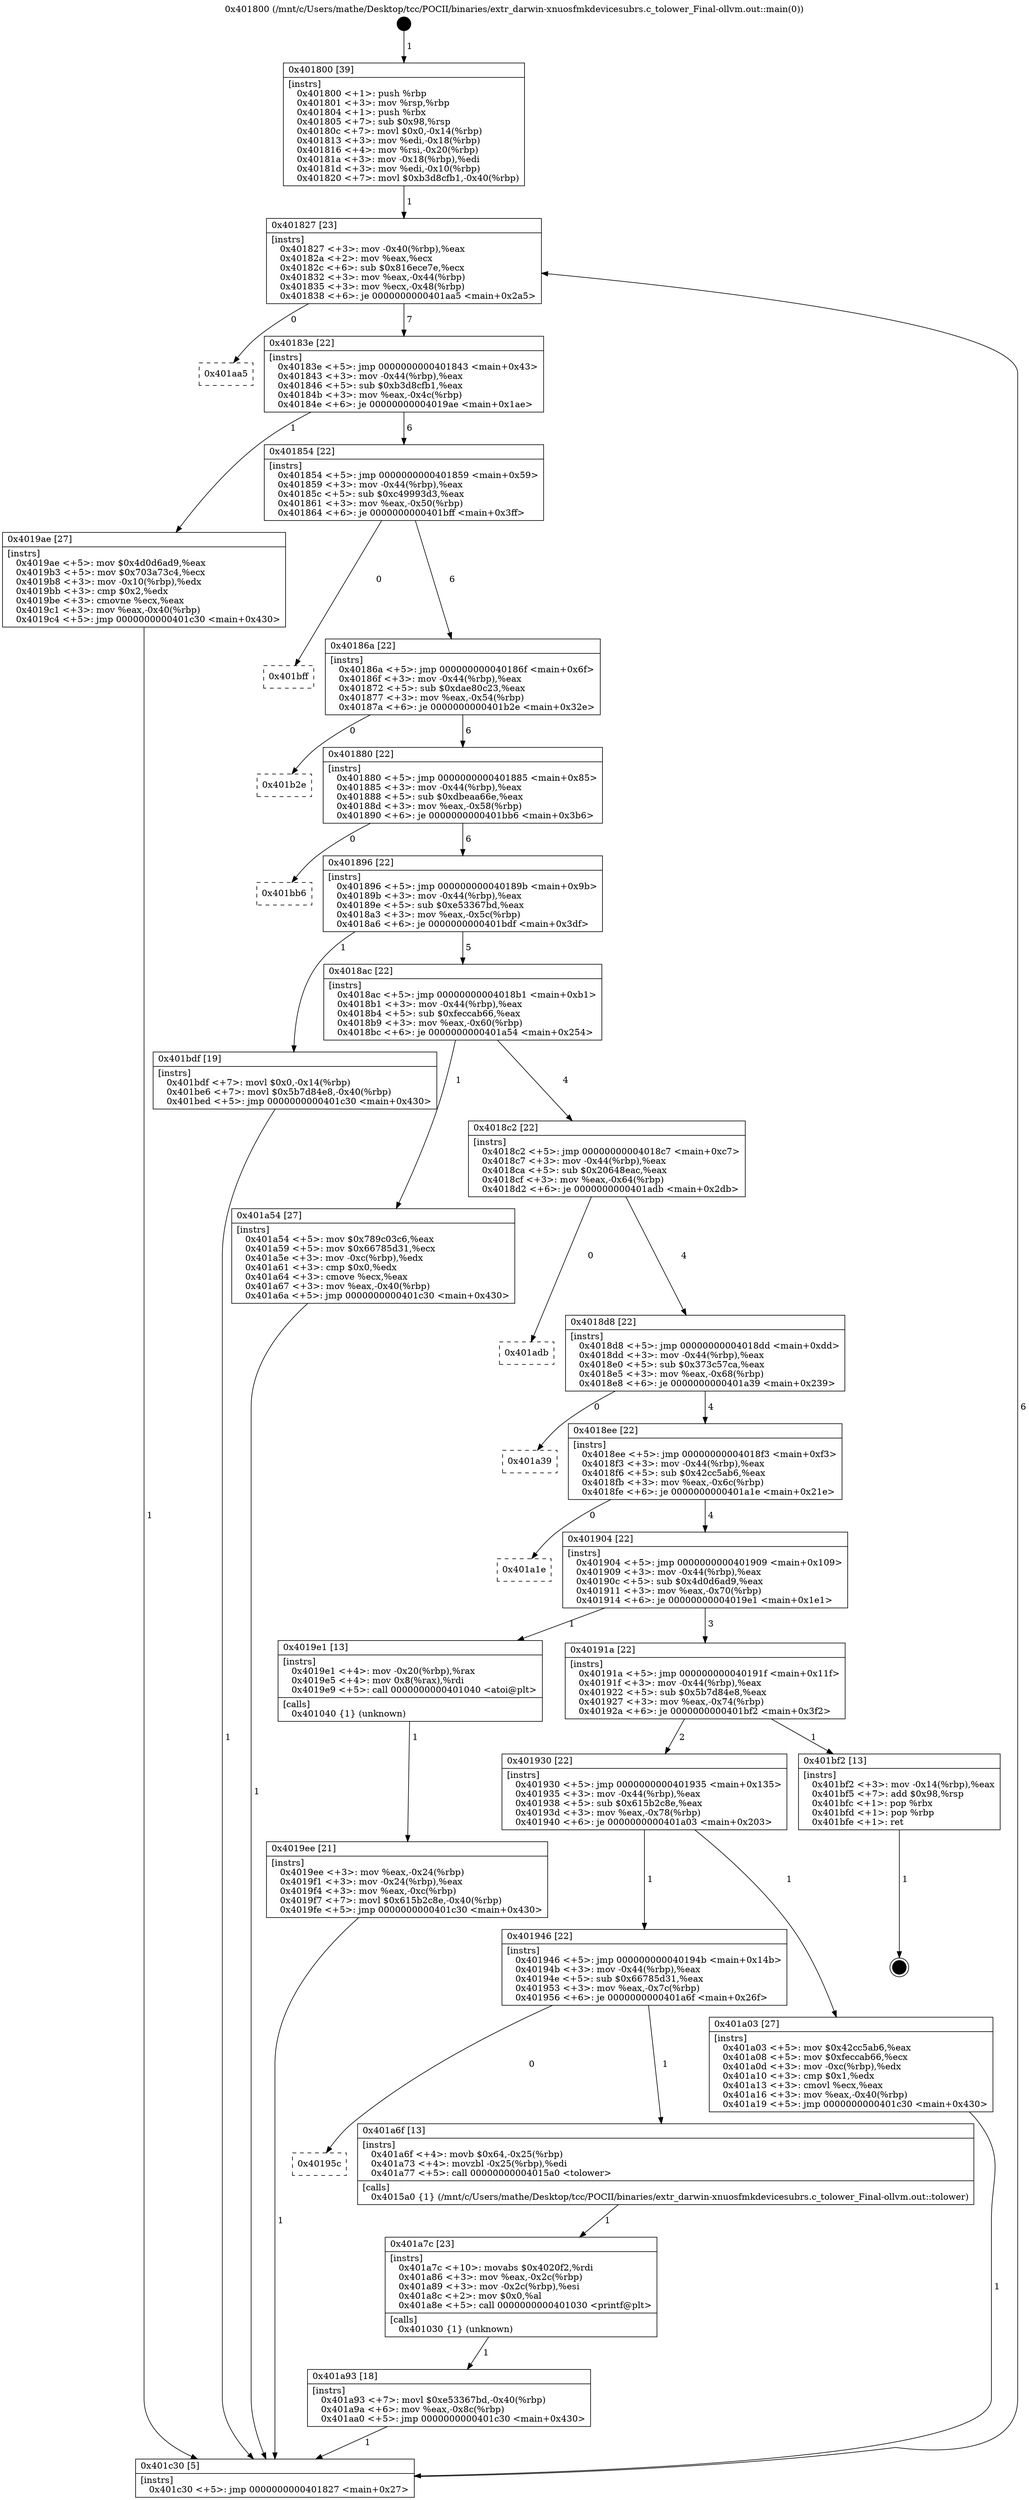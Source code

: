 digraph "0x401800" {
  label = "0x401800 (/mnt/c/Users/mathe/Desktop/tcc/POCII/binaries/extr_darwin-xnuosfmkdevicesubrs.c_tolower_Final-ollvm.out::main(0))"
  labelloc = "t"
  node[shape=record]

  Entry [label="",width=0.3,height=0.3,shape=circle,fillcolor=black,style=filled]
  "0x401827" [label="{
     0x401827 [23]\l
     | [instrs]\l
     &nbsp;&nbsp;0x401827 \<+3\>: mov -0x40(%rbp),%eax\l
     &nbsp;&nbsp;0x40182a \<+2\>: mov %eax,%ecx\l
     &nbsp;&nbsp;0x40182c \<+6\>: sub $0x816ece7e,%ecx\l
     &nbsp;&nbsp;0x401832 \<+3\>: mov %eax,-0x44(%rbp)\l
     &nbsp;&nbsp;0x401835 \<+3\>: mov %ecx,-0x48(%rbp)\l
     &nbsp;&nbsp;0x401838 \<+6\>: je 0000000000401aa5 \<main+0x2a5\>\l
  }"]
  "0x401aa5" [label="{
     0x401aa5\l
  }", style=dashed]
  "0x40183e" [label="{
     0x40183e [22]\l
     | [instrs]\l
     &nbsp;&nbsp;0x40183e \<+5\>: jmp 0000000000401843 \<main+0x43\>\l
     &nbsp;&nbsp;0x401843 \<+3\>: mov -0x44(%rbp),%eax\l
     &nbsp;&nbsp;0x401846 \<+5\>: sub $0xb3d8cfb1,%eax\l
     &nbsp;&nbsp;0x40184b \<+3\>: mov %eax,-0x4c(%rbp)\l
     &nbsp;&nbsp;0x40184e \<+6\>: je 00000000004019ae \<main+0x1ae\>\l
  }"]
  Exit [label="",width=0.3,height=0.3,shape=circle,fillcolor=black,style=filled,peripheries=2]
  "0x4019ae" [label="{
     0x4019ae [27]\l
     | [instrs]\l
     &nbsp;&nbsp;0x4019ae \<+5\>: mov $0x4d0d6ad9,%eax\l
     &nbsp;&nbsp;0x4019b3 \<+5\>: mov $0x703a73c4,%ecx\l
     &nbsp;&nbsp;0x4019b8 \<+3\>: mov -0x10(%rbp),%edx\l
     &nbsp;&nbsp;0x4019bb \<+3\>: cmp $0x2,%edx\l
     &nbsp;&nbsp;0x4019be \<+3\>: cmovne %ecx,%eax\l
     &nbsp;&nbsp;0x4019c1 \<+3\>: mov %eax,-0x40(%rbp)\l
     &nbsp;&nbsp;0x4019c4 \<+5\>: jmp 0000000000401c30 \<main+0x430\>\l
  }"]
  "0x401854" [label="{
     0x401854 [22]\l
     | [instrs]\l
     &nbsp;&nbsp;0x401854 \<+5\>: jmp 0000000000401859 \<main+0x59\>\l
     &nbsp;&nbsp;0x401859 \<+3\>: mov -0x44(%rbp),%eax\l
     &nbsp;&nbsp;0x40185c \<+5\>: sub $0xc49993d3,%eax\l
     &nbsp;&nbsp;0x401861 \<+3\>: mov %eax,-0x50(%rbp)\l
     &nbsp;&nbsp;0x401864 \<+6\>: je 0000000000401bff \<main+0x3ff\>\l
  }"]
  "0x401c30" [label="{
     0x401c30 [5]\l
     | [instrs]\l
     &nbsp;&nbsp;0x401c30 \<+5\>: jmp 0000000000401827 \<main+0x27\>\l
  }"]
  "0x401800" [label="{
     0x401800 [39]\l
     | [instrs]\l
     &nbsp;&nbsp;0x401800 \<+1\>: push %rbp\l
     &nbsp;&nbsp;0x401801 \<+3\>: mov %rsp,%rbp\l
     &nbsp;&nbsp;0x401804 \<+1\>: push %rbx\l
     &nbsp;&nbsp;0x401805 \<+7\>: sub $0x98,%rsp\l
     &nbsp;&nbsp;0x40180c \<+7\>: movl $0x0,-0x14(%rbp)\l
     &nbsp;&nbsp;0x401813 \<+3\>: mov %edi,-0x18(%rbp)\l
     &nbsp;&nbsp;0x401816 \<+4\>: mov %rsi,-0x20(%rbp)\l
     &nbsp;&nbsp;0x40181a \<+3\>: mov -0x18(%rbp),%edi\l
     &nbsp;&nbsp;0x40181d \<+3\>: mov %edi,-0x10(%rbp)\l
     &nbsp;&nbsp;0x401820 \<+7\>: movl $0xb3d8cfb1,-0x40(%rbp)\l
  }"]
  "0x401a93" [label="{
     0x401a93 [18]\l
     | [instrs]\l
     &nbsp;&nbsp;0x401a93 \<+7\>: movl $0xe53367bd,-0x40(%rbp)\l
     &nbsp;&nbsp;0x401a9a \<+6\>: mov %eax,-0x8c(%rbp)\l
     &nbsp;&nbsp;0x401aa0 \<+5\>: jmp 0000000000401c30 \<main+0x430\>\l
  }"]
  "0x401bff" [label="{
     0x401bff\l
  }", style=dashed]
  "0x40186a" [label="{
     0x40186a [22]\l
     | [instrs]\l
     &nbsp;&nbsp;0x40186a \<+5\>: jmp 000000000040186f \<main+0x6f\>\l
     &nbsp;&nbsp;0x40186f \<+3\>: mov -0x44(%rbp),%eax\l
     &nbsp;&nbsp;0x401872 \<+5\>: sub $0xdae80c23,%eax\l
     &nbsp;&nbsp;0x401877 \<+3\>: mov %eax,-0x54(%rbp)\l
     &nbsp;&nbsp;0x40187a \<+6\>: je 0000000000401b2e \<main+0x32e\>\l
  }"]
  "0x401a7c" [label="{
     0x401a7c [23]\l
     | [instrs]\l
     &nbsp;&nbsp;0x401a7c \<+10\>: movabs $0x4020f2,%rdi\l
     &nbsp;&nbsp;0x401a86 \<+3\>: mov %eax,-0x2c(%rbp)\l
     &nbsp;&nbsp;0x401a89 \<+3\>: mov -0x2c(%rbp),%esi\l
     &nbsp;&nbsp;0x401a8c \<+2\>: mov $0x0,%al\l
     &nbsp;&nbsp;0x401a8e \<+5\>: call 0000000000401030 \<printf@plt\>\l
     | [calls]\l
     &nbsp;&nbsp;0x401030 \{1\} (unknown)\l
  }"]
  "0x401b2e" [label="{
     0x401b2e\l
  }", style=dashed]
  "0x401880" [label="{
     0x401880 [22]\l
     | [instrs]\l
     &nbsp;&nbsp;0x401880 \<+5\>: jmp 0000000000401885 \<main+0x85\>\l
     &nbsp;&nbsp;0x401885 \<+3\>: mov -0x44(%rbp),%eax\l
     &nbsp;&nbsp;0x401888 \<+5\>: sub $0xdbeaa66e,%eax\l
     &nbsp;&nbsp;0x40188d \<+3\>: mov %eax,-0x58(%rbp)\l
     &nbsp;&nbsp;0x401890 \<+6\>: je 0000000000401bb6 \<main+0x3b6\>\l
  }"]
  "0x40195c" [label="{
     0x40195c\l
  }", style=dashed]
  "0x401bb6" [label="{
     0x401bb6\l
  }", style=dashed]
  "0x401896" [label="{
     0x401896 [22]\l
     | [instrs]\l
     &nbsp;&nbsp;0x401896 \<+5\>: jmp 000000000040189b \<main+0x9b\>\l
     &nbsp;&nbsp;0x40189b \<+3\>: mov -0x44(%rbp),%eax\l
     &nbsp;&nbsp;0x40189e \<+5\>: sub $0xe53367bd,%eax\l
     &nbsp;&nbsp;0x4018a3 \<+3\>: mov %eax,-0x5c(%rbp)\l
     &nbsp;&nbsp;0x4018a6 \<+6\>: je 0000000000401bdf \<main+0x3df\>\l
  }"]
  "0x401a6f" [label="{
     0x401a6f [13]\l
     | [instrs]\l
     &nbsp;&nbsp;0x401a6f \<+4\>: movb $0x64,-0x25(%rbp)\l
     &nbsp;&nbsp;0x401a73 \<+4\>: movzbl -0x25(%rbp),%edi\l
     &nbsp;&nbsp;0x401a77 \<+5\>: call 00000000004015a0 \<tolower\>\l
     | [calls]\l
     &nbsp;&nbsp;0x4015a0 \{1\} (/mnt/c/Users/mathe/Desktop/tcc/POCII/binaries/extr_darwin-xnuosfmkdevicesubrs.c_tolower_Final-ollvm.out::tolower)\l
  }"]
  "0x401bdf" [label="{
     0x401bdf [19]\l
     | [instrs]\l
     &nbsp;&nbsp;0x401bdf \<+7\>: movl $0x0,-0x14(%rbp)\l
     &nbsp;&nbsp;0x401be6 \<+7\>: movl $0x5b7d84e8,-0x40(%rbp)\l
     &nbsp;&nbsp;0x401bed \<+5\>: jmp 0000000000401c30 \<main+0x430\>\l
  }"]
  "0x4018ac" [label="{
     0x4018ac [22]\l
     | [instrs]\l
     &nbsp;&nbsp;0x4018ac \<+5\>: jmp 00000000004018b1 \<main+0xb1\>\l
     &nbsp;&nbsp;0x4018b1 \<+3\>: mov -0x44(%rbp),%eax\l
     &nbsp;&nbsp;0x4018b4 \<+5\>: sub $0xfeccab66,%eax\l
     &nbsp;&nbsp;0x4018b9 \<+3\>: mov %eax,-0x60(%rbp)\l
     &nbsp;&nbsp;0x4018bc \<+6\>: je 0000000000401a54 \<main+0x254\>\l
  }"]
  "0x401946" [label="{
     0x401946 [22]\l
     | [instrs]\l
     &nbsp;&nbsp;0x401946 \<+5\>: jmp 000000000040194b \<main+0x14b\>\l
     &nbsp;&nbsp;0x40194b \<+3\>: mov -0x44(%rbp),%eax\l
     &nbsp;&nbsp;0x40194e \<+5\>: sub $0x66785d31,%eax\l
     &nbsp;&nbsp;0x401953 \<+3\>: mov %eax,-0x7c(%rbp)\l
     &nbsp;&nbsp;0x401956 \<+6\>: je 0000000000401a6f \<main+0x26f\>\l
  }"]
  "0x401a54" [label="{
     0x401a54 [27]\l
     | [instrs]\l
     &nbsp;&nbsp;0x401a54 \<+5\>: mov $0x789c03c6,%eax\l
     &nbsp;&nbsp;0x401a59 \<+5\>: mov $0x66785d31,%ecx\l
     &nbsp;&nbsp;0x401a5e \<+3\>: mov -0xc(%rbp),%edx\l
     &nbsp;&nbsp;0x401a61 \<+3\>: cmp $0x0,%edx\l
     &nbsp;&nbsp;0x401a64 \<+3\>: cmove %ecx,%eax\l
     &nbsp;&nbsp;0x401a67 \<+3\>: mov %eax,-0x40(%rbp)\l
     &nbsp;&nbsp;0x401a6a \<+5\>: jmp 0000000000401c30 \<main+0x430\>\l
  }"]
  "0x4018c2" [label="{
     0x4018c2 [22]\l
     | [instrs]\l
     &nbsp;&nbsp;0x4018c2 \<+5\>: jmp 00000000004018c7 \<main+0xc7\>\l
     &nbsp;&nbsp;0x4018c7 \<+3\>: mov -0x44(%rbp),%eax\l
     &nbsp;&nbsp;0x4018ca \<+5\>: sub $0x20648eac,%eax\l
     &nbsp;&nbsp;0x4018cf \<+3\>: mov %eax,-0x64(%rbp)\l
     &nbsp;&nbsp;0x4018d2 \<+6\>: je 0000000000401adb \<main+0x2db\>\l
  }"]
  "0x401a03" [label="{
     0x401a03 [27]\l
     | [instrs]\l
     &nbsp;&nbsp;0x401a03 \<+5\>: mov $0x42cc5ab6,%eax\l
     &nbsp;&nbsp;0x401a08 \<+5\>: mov $0xfeccab66,%ecx\l
     &nbsp;&nbsp;0x401a0d \<+3\>: mov -0xc(%rbp),%edx\l
     &nbsp;&nbsp;0x401a10 \<+3\>: cmp $0x1,%edx\l
     &nbsp;&nbsp;0x401a13 \<+3\>: cmovl %ecx,%eax\l
     &nbsp;&nbsp;0x401a16 \<+3\>: mov %eax,-0x40(%rbp)\l
     &nbsp;&nbsp;0x401a19 \<+5\>: jmp 0000000000401c30 \<main+0x430\>\l
  }"]
  "0x401adb" [label="{
     0x401adb\l
  }", style=dashed]
  "0x4018d8" [label="{
     0x4018d8 [22]\l
     | [instrs]\l
     &nbsp;&nbsp;0x4018d8 \<+5\>: jmp 00000000004018dd \<main+0xdd\>\l
     &nbsp;&nbsp;0x4018dd \<+3\>: mov -0x44(%rbp),%eax\l
     &nbsp;&nbsp;0x4018e0 \<+5\>: sub $0x373c57ca,%eax\l
     &nbsp;&nbsp;0x4018e5 \<+3\>: mov %eax,-0x68(%rbp)\l
     &nbsp;&nbsp;0x4018e8 \<+6\>: je 0000000000401a39 \<main+0x239\>\l
  }"]
  "0x401930" [label="{
     0x401930 [22]\l
     | [instrs]\l
     &nbsp;&nbsp;0x401930 \<+5\>: jmp 0000000000401935 \<main+0x135\>\l
     &nbsp;&nbsp;0x401935 \<+3\>: mov -0x44(%rbp),%eax\l
     &nbsp;&nbsp;0x401938 \<+5\>: sub $0x615b2c8e,%eax\l
     &nbsp;&nbsp;0x40193d \<+3\>: mov %eax,-0x78(%rbp)\l
     &nbsp;&nbsp;0x401940 \<+6\>: je 0000000000401a03 \<main+0x203\>\l
  }"]
  "0x401a39" [label="{
     0x401a39\l
  }", style=dashed]
  "0x4018ee" [label="{
     0x4018ee [22]\l
     | [instrs]\l
     &nbsp;&nbsp;0x4018ee \<+5\>: jmp 00000000004018f3 \<main+0xf3\>\l
     &nbsp;&nbsp;0x4018f3 \<+3\>: mov -0x44(%rbp),%eax\l
     &nbsp;&nbsp;0x4018f6 \<+5\>: sub $0x42cc5ab6,%eax\l
     &nbsp;&nbsp;0x4018fb \<+3\>: mov %eax,-0x6c(%rbp)\l
     &nbsp;&nbsp;0x4018fe \<+6\>: je 0000000000401a1e \<main+0x21e\>\l
  }"]
  "0x401bf2" [label="{
     0x401bf2 [13]\l
     | [instrs]\l
     &nbsp;&nbsp;0x401bf2 \<+3\>: mov -0x14(%rbp),%eax\l
     &nbsp;&nbsp;0x401bf5 \<+7\>: add $0x98,%rsp\l
     &nbsp;&nbsp;0x401bfc \<+1\>: pop %rbx\l
     &nbsp;&nbsp;0x401bfd \<+1\>: pop %rbp\l
     &nbsp;&nbsp;0x401bfe \<+1\>: ret\l
  }"]
  "0x401a1e" [label="{
     0x401a1e\l
  }", style=dashed]
  "0x401904" [label="{
     0x401904 [22]\l
     | [instrs]\l
     &nbsp;&nbsp;0x401904 \<+5\>: jmp 0000000000401909 \<main+0x109\>\l
     &nbsp;&nbsp;0x401909 \<+3\>: mov -0x44(%rbp),%eax\l
     &nbsp;&nbsp;0x40190c \<+5\>: sub $0x4d0d6ad9,%eax\l
     &nbsp;&nbsp;0x401911 \<+3\>: mov %eax,-0x70(%rbp)\l
     &nbsp;&nbsp;0x401914 \<+6\>: je 00000000004019e1 \<main+0x1e1\>\l
  }"]
  "0x4019ee" [label="{
     0x4019ee [21]\l
     | [instrs]\l
     &nbsp;&nbsp;0x4019ee \<+3\>: mov %eax,-0x24(%rbp)\l
     &nbsp;&nbsp;0x4019f1 \<+3\>: mov -0x24(%rbp),%eax\l
     &nbsp;&nbsp;0x4019f4 \<+3\>: mov %eax,-0xc(%rbp)\l
     &nbsp;&nbsp;0x4019f7 \<+7\>: movl $0x615b2c8e,-0x40(%rbp)\l
     &nbsp;&nbsp;0x4019fe \<+5\>: jmp 0000000000401c30 \<main+0x430\>\l
  }"]
  "0x4019e1" [label="{
     0x4019e1 [13]\l
     | [instrs]\l
     &nbsp;&nbsp;0x4019e1 \<+4\>: mov -0x20(%rbp),%rax\l
     &nbsp;&nbsp;0x4019e5 \<+4\>: mov 0x8(%rax),%rdi\l
     &nbsp;&nbsp;0x4019e9 \<+5\>: call 0000000000401040 \<atoi@plt\>\l
     | [calls]\l
     &nbsp;&nbsp;0x401040 \{1\} (unknown)\l
  }"]
  "0x40191a" [label="{
     0x40191a [22]\l
     | [instrs]\l
     &nbsp;&nbsp;0x40191a \<+5\>: jmp 000000000040191f \<main+0x11f\>\l
     &nbsp;&nbsp;0x40191f \<+3\>: mov -0x44(%rbp),%eax\l
     &nbsp;&nbsp;0x401922 \<+5\>: sub $0x5b7d84e8,%eax\l
     &nbsp;&nbsp;0x401927 \<+3\>: mov %eax,-0x74(%rbp)\l
     &nbsp;&nbsp;0x40192a \<+6\>: je 0000000000401bf2 \<main+0x3f2\>\l
  }"]
  Entry -> "0x401800" [label=" 1"]
  "0x401827" -> "0x401aa5" [label=" 0"]
  "0x401827" -> "0x40183e" [label=" 7"]
  "0x401bf2" -> Exit [label=" 1"]
  "0x40183e" -> "0x4019ae" [label=" 1"]
  "0x40183e" -> "0x401854" [label=" 6"]
  "0x4019ae" -> "0x401c30" [label=" 1"]
  "0x401800" -> "0x401827" [label=" 1"]
  "0x401c30" -> "0x401827" [label=" 6"]
  "0x401bdf" -> "0x401c30" [label=" 1"]
  "0x401854" -> "0x401bff" [label=" 0"]
  "0x401854" -> "0x40186a" [label=" 6"]
  "0x401a93" -> "0x401c30" [label=" 1"]
  "0x40186a" -> "0x401b2e" [label=" 0"]
  "0x40186a" -> "0x401880" [label=" 6"]
  "0x401a7c" -> "0x401a93" [label=" 1"]
  "0x401880" -> "0x401bb6" [label=" 0"]
  "0x401880" -> "0x401896" [label=" 6"]
  "0x401a6f" -> "0x401a7c" [label=" 1"]
  "0x401896" -> "0x401bdf" [label=" 1"]
  "0x401896" -> "0x4018ac" [label=" 5"]
  "0x401946" -> "0x40195c" [label=" 0"]
  "0x4018ac" -> "0x401a54" [label=" 1"]
  "0x4018ac" -> "0x4018c2" [label=" 4"]
  "0x401946" -> "0x401a6f" [label=" 1"]
  "0x4018c2" -> "0x401adb" [label=" 0"]
  "0x4018c2" -> "0x4018d8" [label=" 4"]
  "0x401a54" -> "0x401c30" [label=" 1"]
  "0x4018d8" -> "0x401a39" [label=" 0"]
  "0x4018d8" -> "0x4018ee" [label=" 4"]
  "0x401930" -> "0x401946" [label=" 1"]
  "0x4018ee" -> "0x401a1e" [label=" 0"]
  "0x4018ee" -> "0x401904" [label=" 4"]
  "0x401930" -> "0x401a03" [label=" 1"]
  "0x401904" -> "0x4019e1" [label=" 1"]
  "0x401904" -> "0x40191a" [label=" 3"]
  "0x4019e1" -> "0x4019ee" [label=" 1"]
  "0x4019ee" -> "0x401c30" [label=" 1"]
  "0x401a03" -> "0x401c30" [label=" 1"]
  "0x40191a" -> "0x401bf2" [label=" 1"]
  "0x40191a" -> "0x401930" [label=" 2"]
}
